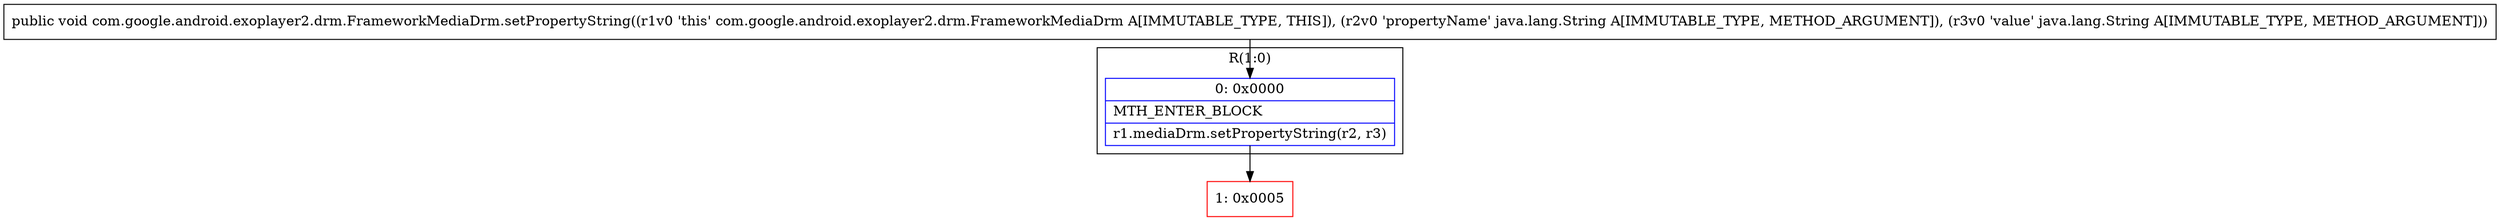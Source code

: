 digraph "CFG forcom.google.android.exoplayer2.drm.FrameworkMediaDrm.setPropertyString(Ljava\/lang\/String;Ljava\/lang\/String;)V" {
subgraph cluster_Region_593834089 {
label = "R(1:0)";
node [shape=record,color=blue];
Node_0 [shape=record,label="{0\:\ 0x0000|MTH_ENTER_BLOCK\l|r1.mediaDrm.setPropertyString(r2, r3)\l}"];
}
Node_1 [shape=record,color=red,label="{1\:\ 0x0005}"];
MethodNode[shape=record,label="{public void com.google.android.exoplayer2.drm.FrameworkMediaDrm.setPropertyString((r1v0 'this' com.google.android.exoplayer2.drm.FrameworkMediaDrm A[IMMUTABLE_TYPE, THIS]), (r2v0 'propertyName' java.lang.String A[IMMUTABLE_TYPE, METHOD_ARGUMENT]), (r3v0 'value' java.lang.String A[IMMUTABLE_TYPE, METHOD_ARGUMENT])) }"];
MethodNode -> Node_0;
Node_0 -> Node_1;
}

